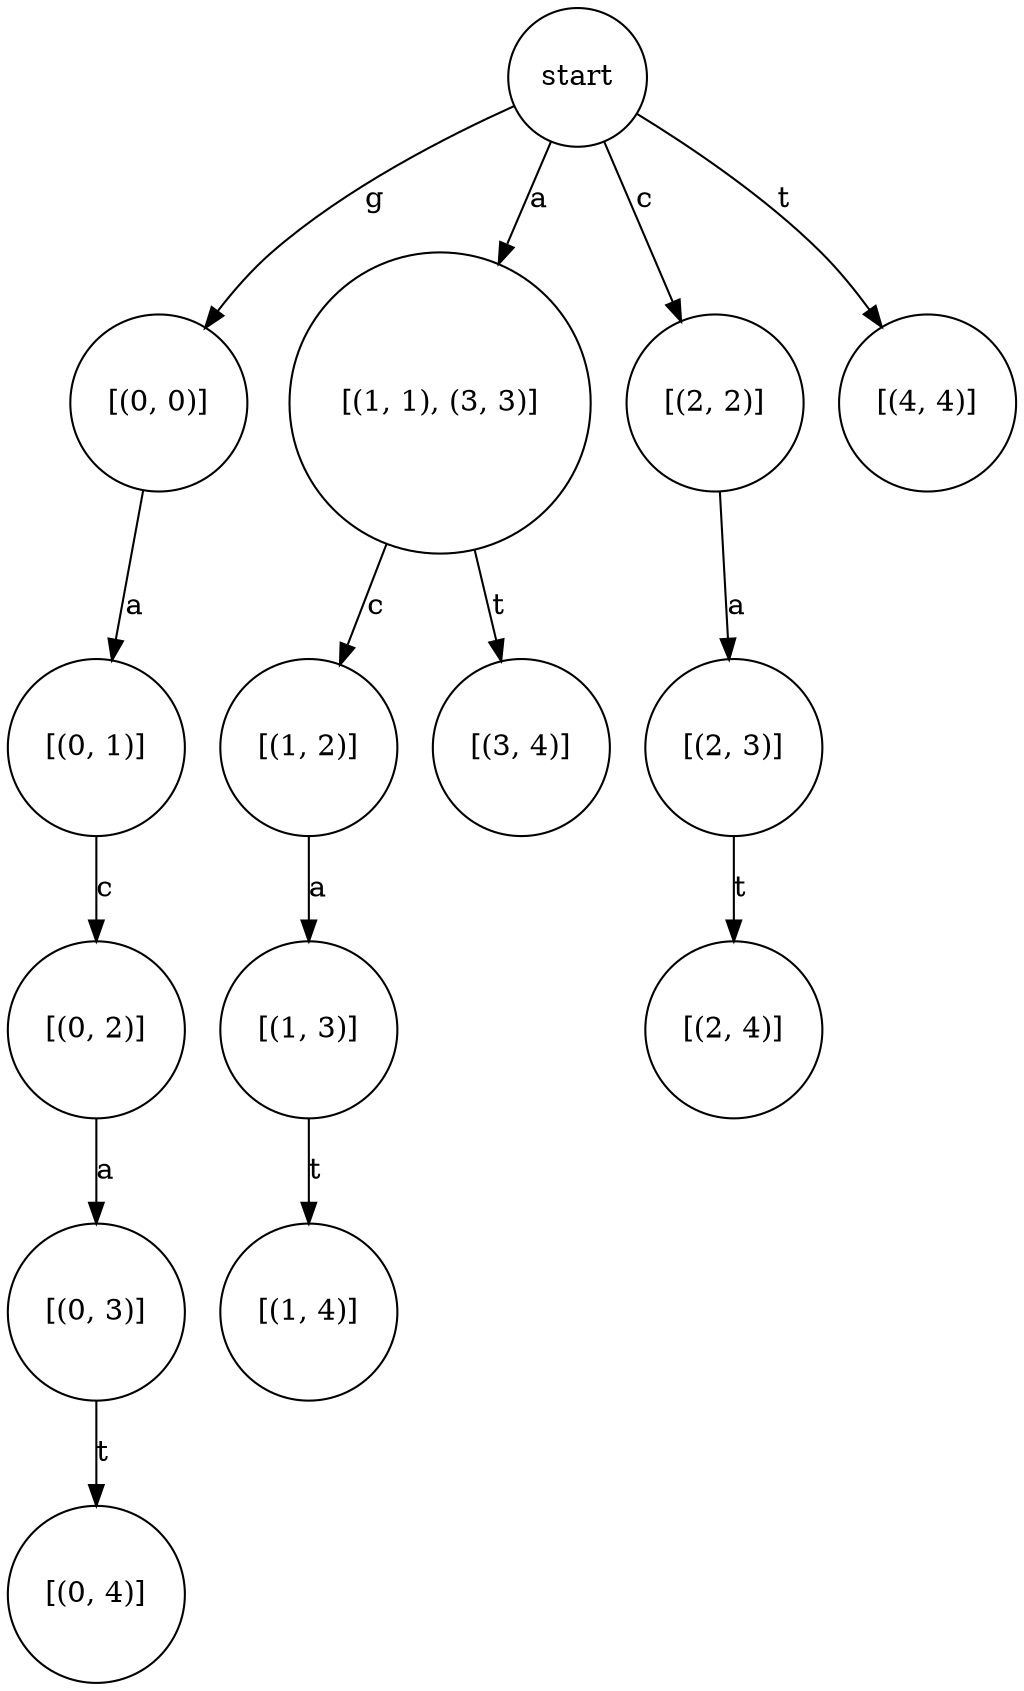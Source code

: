 digraph SuffixTree {
    node [shape=circle];
    start;
    "start" -> "[(0, 0)]" [label="g"];
    "[(0, 0)]" -> "[(0, 1)]" [label="a"];
    "[(0, 1)]" -> "[(0, 2)]" [label="c"];
    "[(0, 2)]" -> "[(0, 3)]" [label="a"];
    "[(0, 3)]" -> "[(0, 4)]" [label="t"];
    "start" -> "[(1, 1), (3, 3)]" [label="a"];
    "[(1, 1), (3, 3)]" -> "[(1, 2)]" [label="c"];
    "[(1, 2)]" -> "[(1, 3)]" [label="a"];
    "[(1, 3)]" -> "[(1, 4)]" [label="t"];
    "[(1, 1), (3, 3)]" -> "[(3, 4)]" [label="t"];
    "start" -> "[(2, 2)]" [label="c"];
    "[(2, 2)]" -> "[(2, 3)]" [label="a"];
    "[(2, 3)]" -> "[(2, 4)]" [label="t"];
    "start" -> "[(4, 4)]" [label="t"];
}
